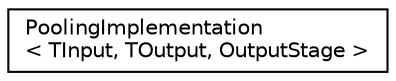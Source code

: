 digraph "Graphical Class Hierarchy"
{
 // LATEX_PDF_SIZE
  edge [fontname="Helvetica",fontsize="10",labelfontname="Helvetica",labelfontsize="10"];
  node [fontname="Helvetica",fontsize="10",shape=record];
  rankdir="LR";
  Node0 [label="PoolingImplementation\l\< TInput, TOutput, OutputStage \>",height=0.2,width=0.4,color="black", fillcolor="white", style="filled",URL="$structarm__conv_1_1pooling_1_1_pooling_implementation.xhtml",tooltip=" "];
}
